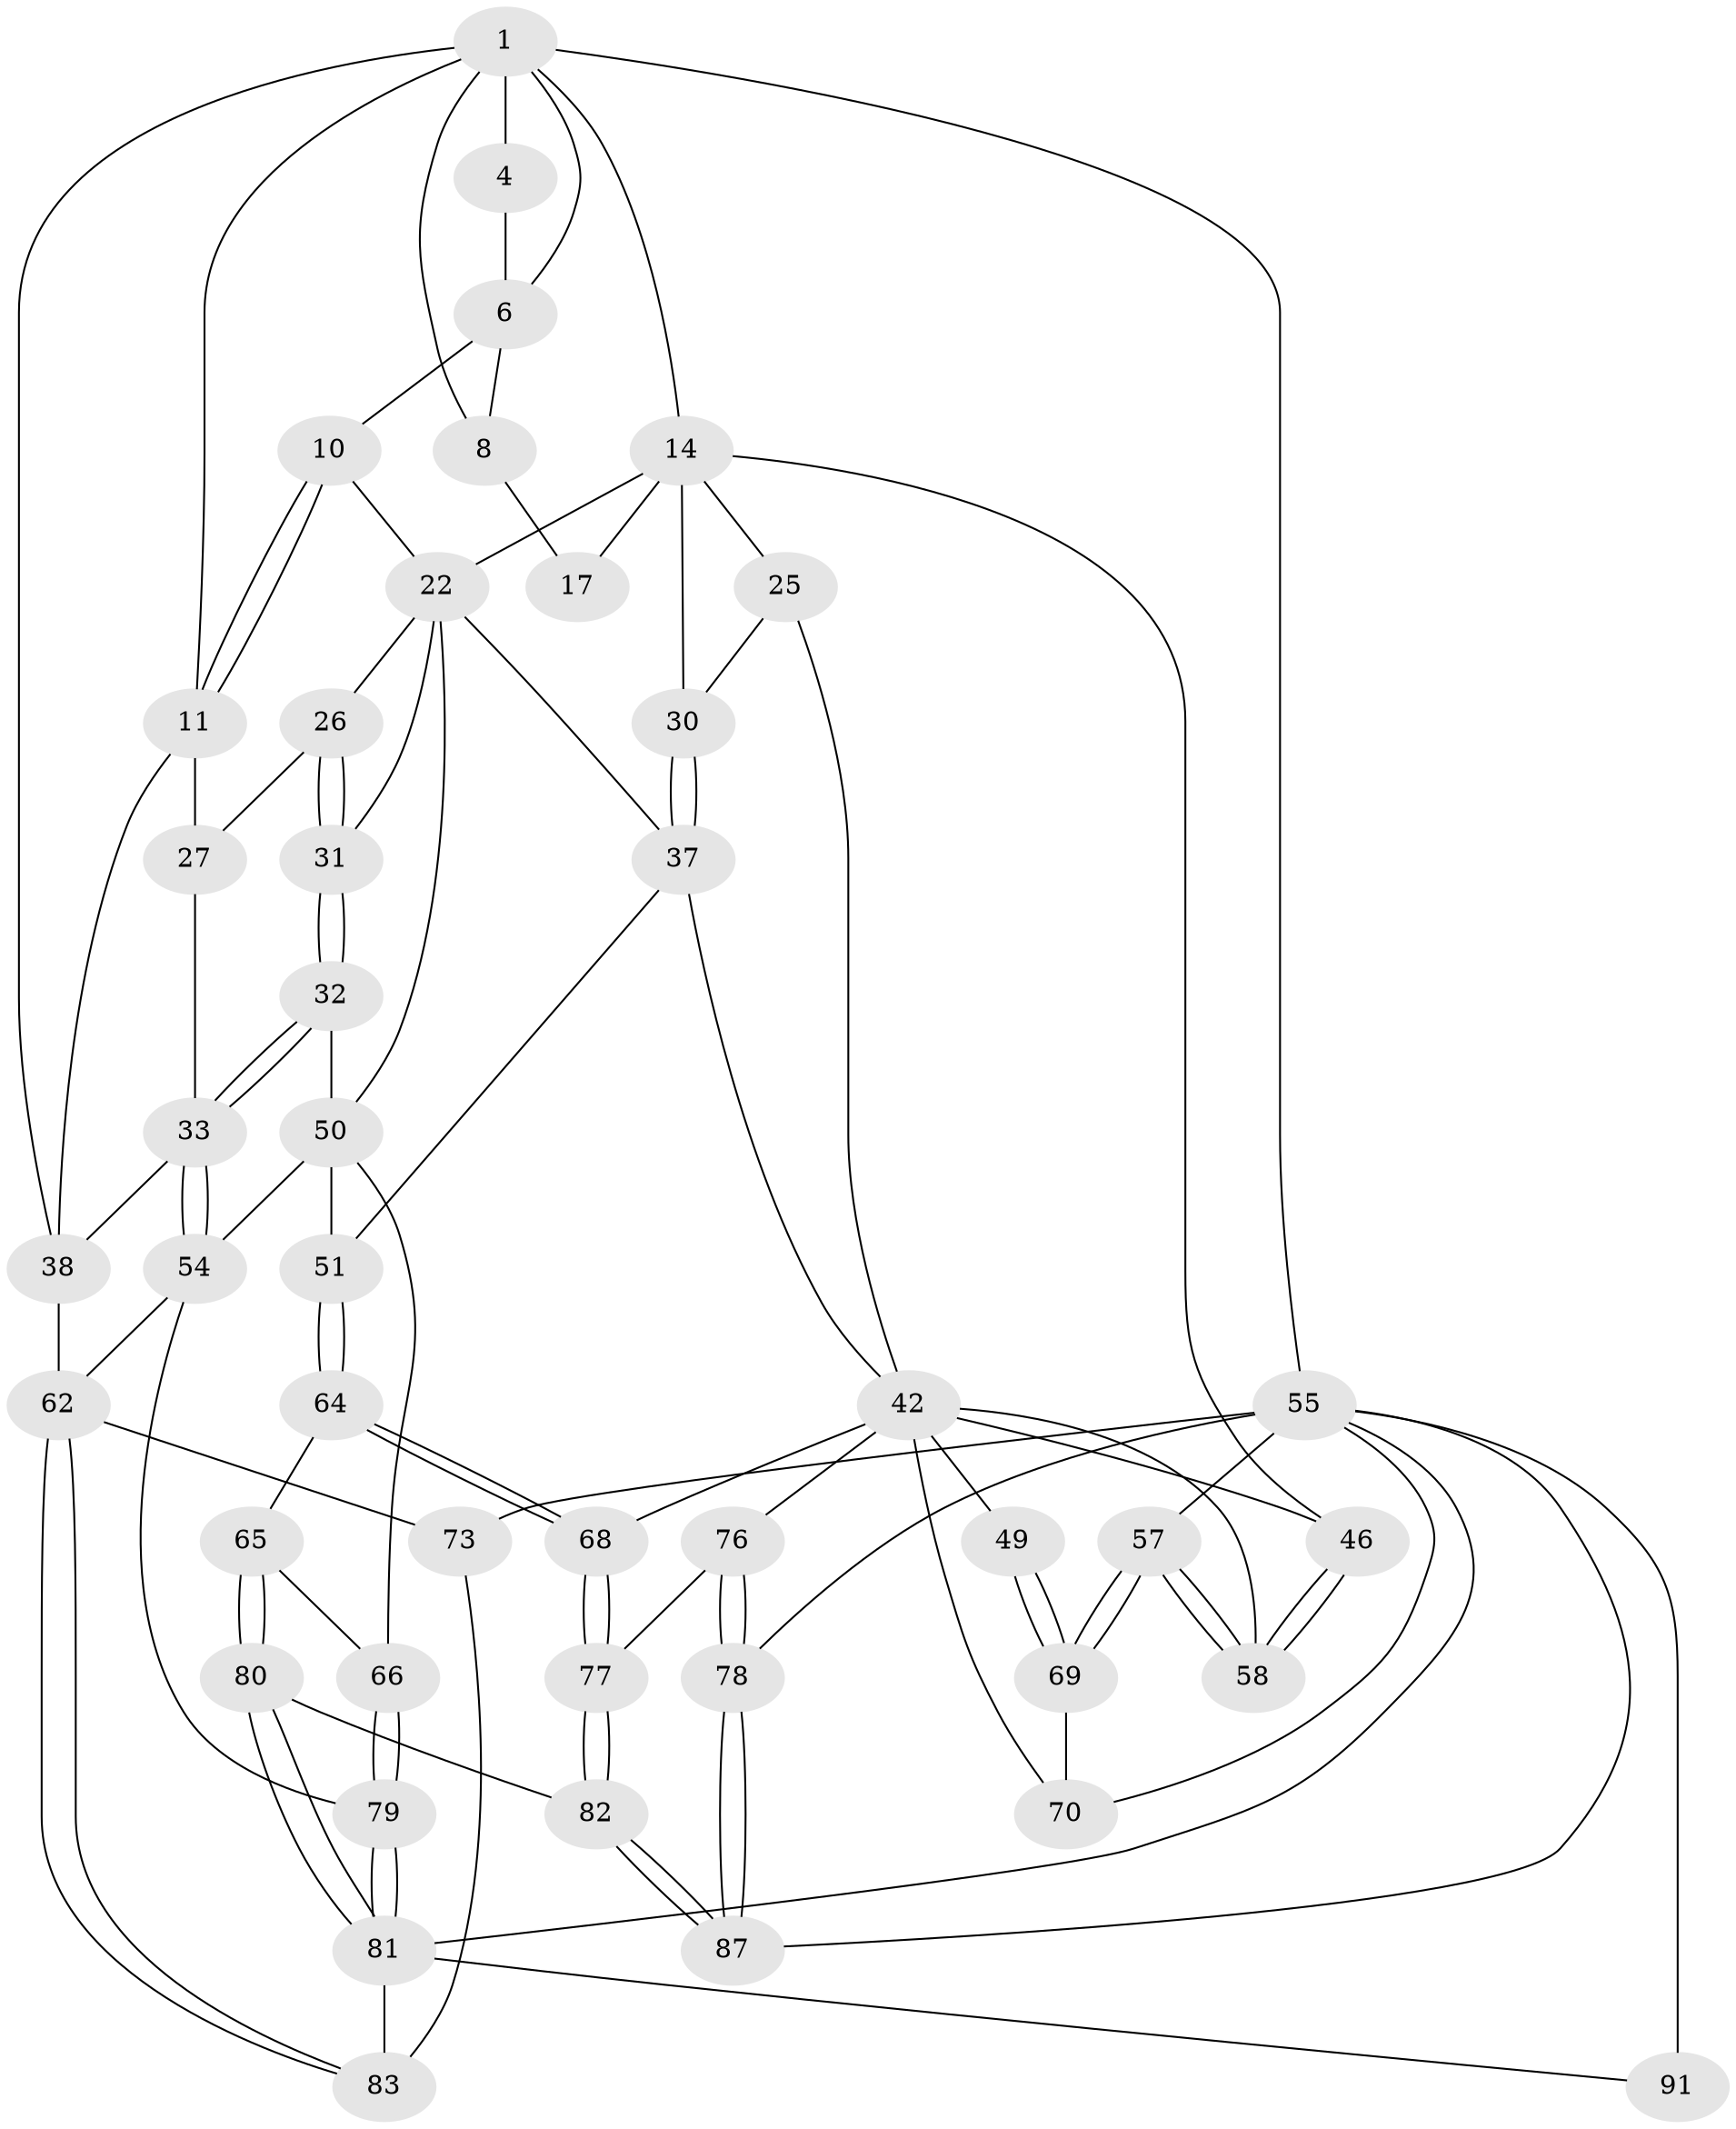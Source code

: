 // original degree distribution, {3: 0.03296703296703297, 6: 0.24175824175824176, 4: 0.25274725274725274, 5: 0.4725274725274725}
// Generated by graph-tools (version 1.1) at 2025/21/03/04/25 18:21:35]
// undirected, 45 vertices, 103 edges
graph export_dot {
graph [start="1"]
  node [color=gray90,style=filled];
  1 [pos="+0.12677279356064386+0",super="+2+5+9"];
  4 [pos="+0.11758984591515571+0"];
  6 [pos="+0.22711869143134414+0.12652293248497934",super="+7"];
  8 [pos="+0.6160524309127151+0",super="+13"];
  10 [pos="+0.22195075670803993+0.1438364247032486"];
  11 [pos="+0.07602403764038193+0.23027064994028607",super="+12+28"];
  14 [pos="+0.9476726109217508+0.16766151323287667",super="+18+15"];
  17 [pos="+0.887673190747889+0.0997138041050668",super="+21"];
  22 [pos="+0.5679616747773696+0.21607134421847352",super="+23+35"];
  25 [pos="+0.9513718785824222+0.28772130928347134",super="+29"];
  26 [pos="+0.29598175217451167+0.32530558065683024"];
  27 [pos="+0.22312048190598102+0.3259347423003961"];
  30 [pos="+0.8490830521357656+0.3696737609293113"];
  31 [pos="+0.30832237652125416+0.3471212393723822"];
  32 [pos="+0.3040565248408505+0.4605212364174346"];
  33 [pos="+0.2624373478655021+0.515392504981226",super="+34"];
  37 [pos="+0.7212631846681855+0.476485633013083",super="+45"];
  38 [pos="+0.21758539379099617+0.5070457490112251",super="+39"];
  42 [pos="+0.8851410369270614+0.3999075275541146",super="+47+43"];
  46 [pos="+1+0.4042202462243519"];
  49 [pos="+0.8745342561537869+0.5927770899811099"];
  50 [pos="+0.49123305609543877+0.38249999161095716",super="+52"];
  51 [pos="+0.652130168989965+0.5522202915692623"];
  54 [pos="+0.35108078065822307+0.6471813848193989",super="+61"];
  55 [pos="+1+1",super="+74+89+56"];
  57 [pos="+1+0.6810122539432498"];
  58 [pos="+1+0.42456081410565105"];
  62 [pos="+0.27899669605796407+0.7503502602819841",super="+63"];
  64 [pos="+0.6664641264510424+0.7251578852190965"];
  65 [pos="+0.5488195277183656+0.7318794431947996"];
  66 [pos="+0.5017065196455427+0.7165119501943037"];
  68 [pos="+0.6957635522218867+0.7464013544231679"];
  69 [pos="+0.9343021194616143+0.6550256657897425"];
  70 [pos="+0.9260178740301024+0.6817145403844176"];
  73 [pos="+0+0.8726957741009275"];
  76 [pos="+0.8358394585662383+0.8372794983640521"];
  77 [pos="+0.7041916564267908+0.7653921089641518"];
  78 [pos="+0.8652193054340955+0.883635321710792"];
  79 [pos="+0.4423062287375289+0.894146399938907"];
  80 [pos="+0.5472879436986616+0.8926229711018475"];
  81 [pos="+0.4547261492009586+0.926757094301722",super="+85"];
  82 [pos="+0.6400150631647783+0.9108116902673317"];
  83 [pos="+0.2348648400902971+0.8250480621834339",super="+84"];
  87 [pos="+0.7459172140994296+1"];
  91 [pos="+0.19529370467645246+1"];
  1 -- 4;
  1 -- 55 [weight=2];
  1 -- 8 [weight=2];
  1 -- 6;
  1 -- 11;
  1 -- 38;
  1 -- 14;
  4 -- 6;
  6 -- 10;
  6 -- 8;
  8 -- 17;
  10 -- 11;
  10 -- 11;
  10 -- 22;
  11 -- 27;
  11 -- 38 [weight=2];
  14 -- 22;
  14 -- 30;
  14 -- 25 [weight=2];
  14 -- 17 [weight=2];
  14 -- 46;
  22 -- 26;
  22 -- 50;
  22 -- 37;
  22 -- 31;
  25 -- 42;
  25 -- 30;
  26 -- 27;
  26 -- 31;
  26 -- 31;
  27 -- 33;
  30 -- 37;
  30 -- 37;
  31 -- 32;
  31 -- 32;
  32 -- 33;
  32 -- 33;
  32 -- 50;
  33 -- 54;
  33 -- 54;
  33 -- 38;
  37 -- 51;
  37 -- 42;
  38 -- 62 [weight=2];
  42 -- 49 [weight=2];
  42 -- 58;
  42 -- 46;
  42 -- 68;
  42 -- 70;
  42 -- 76;
  46 -- 58;
  46 -- 58;
  49 -- 69;
  49 -- 69;
  50 -- 51;
  50 -- 66;
  50 -- 54;
  51 -- 64;
  51 -- 64;
  54 -- 62;
  54 -- 79;
  55 -- 73;
  55 -- 91 [weight=2];
  55 -- 87;
  55 -- 57;
  55 -- 70;
  55 -- 78;
  55 -- 81;
  57 -- 58;
  57 -- 58;
  57 -- 69;
  57 -- 69;
  62 -- 83;
  62 -- 83;
  62 -- 73;
  64 -- 65;
  64 -- 68;
  64 -- 68;
  65 -- 66;
  65 -- 80;
  65 -- 80;
  66 -- 79;
  66 -- 79;
  68 -- 77;
  68 -- 77;
  69 -- 70;
  73 -- 83;
  76 -- 77;
  76 -- 78;
  76 -- 78;
  77 -- 82;
  77 -- 82;
  78 -- 87;
  78 -- 87;
  79 -- 81;
  79 -- 81;
  80 -- 81;
  80 -- 81;
  80 -- 82;
  81 -- 83 [weight=2];
  81 -- 91;
  82 -- 87;
  82 -- 87;
}
